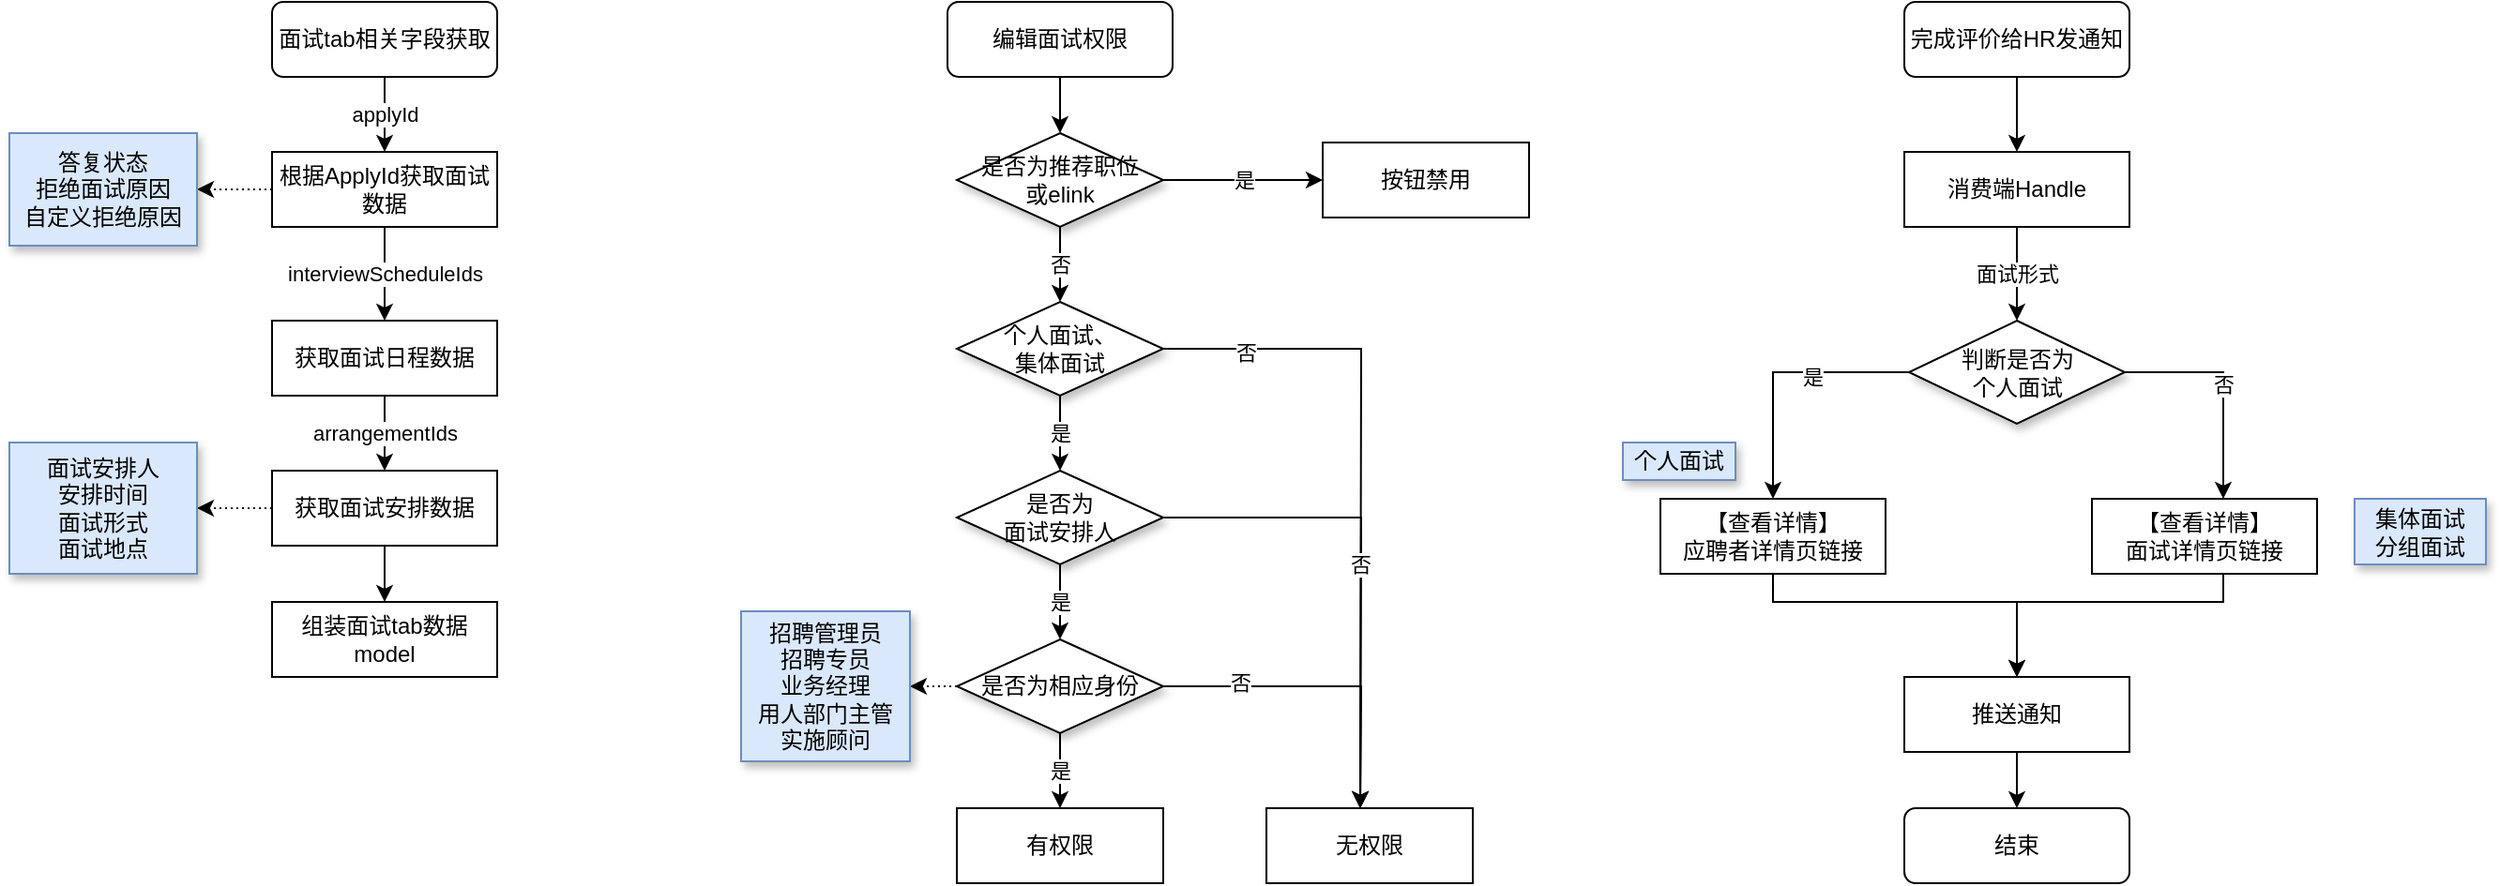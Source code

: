 <mxfile version="14.6.6" type="github">
  <diagram id="6a731a19-8d31-9384-78a2-239565b7b9f0" name="Page-1">
    <mxGraphModel dx="1038" dy="579" grid="1" gridSize="10" guides="1" tooltips="1" connect="1" arrows="1" fold="1" page="1" pageScale="1" pageWidth="4681" pageHeight="3300" background="#ffffff" math="0" shadow="0">
      <root>
        <mxCell id="0" />
        <mxCell id="1" parent="0" />
        <mxCell id="SmcHtSHSbykFVl87_0V5-1784" value="applyId" style="edgeStyle=orthogonalEdgeStyle;rounded=0;orthogonalLoop=1;jettySize=auto;html=1;" edge="1" parent="1" source="SmcHtSHSbykFVl87_0V5-1779" target="SmcHtSHSbykFVl87_0V5-1780">
          <mxGeometry relative="1" as="geometry" />
        </mxCell>
        <mxCell id="SmcHtSHSbykFVl87_0V5-1779" value="面试tab相关字段获取" style="rounded=1;whiteSpace=wrap;html=1;" vertex="1" parent="1">
          <mxGeometry x="250" y="20" width="120" height="40" as="geometry" />
        </mxCell>
        <mxCell id="SmcHtSHSbykFVl87_0V5-1785" value="interviewScheduleIds" style="edgeStyle=orthogonalEdgeStyle;rounded=0;orthogonalLoop=1;jettySize=auto;html=1;" edge="1" parent="1" source="SmcHtSHSbykFVl87_0V5-1780" target="SmcHtSHSbykFVl87_0V5-1781">
          <mxGeometry relative="1" as="geometry" />
        </mxCell>
        <mxCell id="SmcHtSHSbykFVl87_0V5-1792" value="" style="edgeStyle=orthogonalEdgeStyle;rounded=0;orthogonalLoop=1;jettySize=auto;html=1;dashed=1;dashPattern=1 2;" edge="1" parent="1" source="SmcHtSHSbykFVl87_0V5-1780" target="SmcHtSHSbykFVl87_0V5-1788">
          <mxGeometry relative="1" as="geometry" />
        </mxCell>
        <mxCell id="SmcHtSHSbykFVl87_0V5-1780" value="根据ApplyId获取面试数据" style="rounded=0;whiteSpace=wrap;html=1;" vertex="1" parent="1">
          <mxGeometry x="250" y="100" width="120" height="40" as="geometry" />
        </mxCell>
        <mxCell id="SmcHtSHSbykFVl87_0V5-1786" value="arrangementIds" style="edgeStyle=orthogonalEdgeStyle;rounded=0;orthogonalLoop=1;jettySize=auto;html=1;" edge="1" parent="1" source="SmcHtSHSbykFVl87_0V5-1781" target="SmcHtSHSbykFVl87_0V5-1782">
          <mxGeometry relative="1" as="geometry" />
        </mxCell>
        <mxCell id="SmcHtSHSbykFVl87_0V5-1781" value="获取面试日程数据" style="rounded=0;whiteSpace=wrap;html=1;" vertex="1" parent="1">
          <mxGeometry x="250" y="190" width="120" height="40" as="geometry" />
        </mxCell>
        <mxCell id="SmcHtSHSbykFVl87_0V5-1787" value="" style="edgeStyle=orthogonalEdgeStyle;rounded=0;orthogonalLoop=1;jettySize=auto;html=1;" edge="1" parent="1" source="SmcHtSHSbykFVl87_0V5-1782" target="SmcHtSHSbykFVl87_0V5-1783">
          <mxGeometry relative="1" as="geometry" />
        </mxCell>
        <mxCell id="SmcHtSHSbykFVl87_0V5-1793" value="" style="edgeStyle=orthogonalEdgeStyle;rounded=0;orthogonalLoop=1;jettySize=auto;html=1;dashed=1;dashPattern=1 2;" edge="1" parent="1" source="SmcHtSHSbykFVl87_0V5-1782" target="SmcHtSHSbykFVl87_0V5-1789">
          <mxGeometry relative="1" as="geometry" />
        </mxCell>
        <mxCell id="SmcHtSHSbykFVl87_0V5-1782" value="获取面试安排数据" style="rounded=0;whiteSpace=wrap;html=1;" vertex="1" parent="1">
          <mxGeometry x="250" y="270" width="120" height="40" as="geometry" />
        </mxCell>
        <mxCell id="SmcHtSHSbykFVl87_0V5-1783" value="组装面试tab数据model" style="rounded=0;whiteSpace=wrap;html=1;" vertex="1" parent="1">
          <mxGeometry x="250" y="340" width="120" height="40" as="geometry" />
        </mxCell>
        <mxCell id="SmcHtSHSbykFVl87_0V5-1788" value="答复状态&lt;br&gt;拒绝面试原因&lt;br&gt;自定义拒绝原因" style="text;html=1;strokeColor=#6c8ebf;fillColor=#dae8fc;align=center;verticalAlign=middle;whiteSpace=wrap;rounded=0;shadow=1;" vertex="1" parent="1">
          <mxGeometry x="110" y="90" width="100" height="60" as="geometry" />
        </mxCell>
        <mxCell id="SmcHtSHSbykFVl87_0V5-1789" value="面试安排人&lt;br&gt;&lt;div&gt;&lt;span&gt;安排时间&lt;/span&gt;&lt;/div&gt;面试形式&lt;br&gt;面试地点" style="text;html=1;strokeColor=#6c8ebf;fillColor=#dae8fc;align=center;verticalAlign=middle;whiteSpace=wrap;rounded=0;shadow=1;" vertex="1" parent="1">
          <mxGeometry x="110" y="255" width="100" height="70" as="geometry" />
        </mxCell>
        <mxCell id="SmcHtSHSbykFVl87_0V5-1818" value="" style="edgeStyle=orthogonalEdgeStyle;rounded=0;orthogonalLoop=1;jettySize=auto;html=1;" edge="1" parent="1" source="SmcHtSHSbykFVl87_0V5-1794" target="SmcHtSHSbykFVl87_0V5-1816">
          <mxGeometry relative="1" as="geometry" />
        </mxCell>
        <mxCell id="SmcHtSHSbykFVl87_0V5-1794" value="编辑面试权限" style="rounded=1;whiteSpace=wrap;html=1;" vertex="1" parent="1">
          <mxGeometry x="610" y="20" width="120" height="40" as="geometry" />
        </mxCell>
        <mxCell id="SmcHtSHSbykFVl87_0V5-1802" value="是" style="edgeStyle=orthogonalEdgeStyle;rounded=0;orthogonalLoop=1;jettySize=auto;html=1;" edge="1" parent="1" source="SmcHtSHSbykFVl87_0V5-1796" target="SmcHtSHSbykFVl87_0V5-1799">
          <mxGeometry relative="1" as="geometry" />
        </mxCell>
        <mxCell id="SmcHtSHSbykFVl87_0V5-1808" style="edgeStyle=orthogonalEdgeStyle;rounded=0;orthogonalLoop=1;jettySize=auto;html=1;" edge="1" parent="1" source="SmcHtSHSbykFVl87_0V5-1796">
          <mxGeometry relative="1" as="geometry">
            <mxPoint x="830" y="450" as="targetPoint" />
          </mxGeometry>
        </mxCell>
        <mxCell id="SmcHtSHSbykFVl87_0V5-1812" value="否" style="edgeLabel;html=1;align=center;verticalAlign=middle;resizable=0;points=[];" vertex="1" connectable="0" parent="SmcHtSHSbykFVl87_0V5-1808">
          <mxGeometry x="-0.753" y="-2" relative="1" as="geometry">
            <mxPoint as="offset" />
          </mxGeometry>
        </mxCell>
        <mxCell id="SmcHtSHSbykFVl87_0V5-1796" value="个人面试、&lt;br&gt;集体面试" style="rhombus;whiteSpace=wrap;html=1;shadow=1;" vertex="1" parent="1">
          <mxGeometry x="615" y="180" width="110" height="50" as="geometry" />
        </mxCell>
        <mxCell id="SmcHtSHSbykFVl87_0V5-1797" value="有权限" style="rounded=0;whiteSpace=wrap;html=1;" vertex="1" parent="1">
          <mxGeometry x="615" y="450" width="110" height="40" as="geometry" />
        </mxCell>
        <mxCell id="SmcHtSHSbykFVl87_0V5-1798" value="无权限" style="rounded=0;whiteSpace=wrap;html=1;" vertex="1" parent="1">
          <mxGeometry x="780" y="450" width="110" height="40" as="geometry" />
        </mxCell>
        <mxCell id="SmcHtSHSbykFVl87_0V5-1803" value="是" style="edgeStyle=orthogonalEdgeStyle;rounded=0;orthogonalLoop=1;jettySize=auto;html=1;" edge="1" parent="1" source="SmcHtSHSbykFVl87_0V5-1799" target="SmcHtSHSbykFVl87_0V5-1800">
          <mxGeometry relative="1" as="geometry" />
        </mxCell>
        <mxCell id="SmcHtSHSbykFVl87_0V5-1810" value="否" style="edgeStyle=orthogonalEdgeStyle;rounded=0;orthogonalLoop=1;jettySize=auto;html=1;" edge="1" parent="1" source="SmcHtSHSbykFVl87_0V5-1799">
          <mxGeometry relative="1" as="geometry">
            <mxPoint x="830" y="450" as="targetPoint" />
          </mxGeometry>
        </mxCell>
        <mxCell id="SmcHtSHSbykFVl87_0V5-1799" value="是否为&lt;br&gt;面试安排人" style="rhombus;whiteSpace=wrap;html=1;shadow=1;" vertex="1" parent="1">
          <mxGeometry x="615" y="270" width="110" height="50" as="geometry" />
        </mxCell>
        <mxCell id="SmcHtSHSbykFVl87_0V5-1804" value="是" style="edgeStyle=orthogonalEdgeStyle;rounded=0;orthogonalLoop=1;jettySize=auto;html=1;" edge="1" parent="1" source="SmcHtSHSbykFVl87_0V5-1800" target="SmcHtSHSbykFVl87_0V5-1797">
          <mxGeometry relative="1" as="geometry" />
        </mxCell>
        <mxCell id="SmcHtSHSbykFVl87_0V5-1811" style="edgeStyle=orthogonalEdgeStyle;rounded=0;orthogonalLoop=1;jettySize=auto;html=1;" edge="1" parent="1" source="SmcHtSHSbykFVl87_0V5-1800">
          <mxGeometry relative="1" as="geometry">
            <mxPoint x="830" y="450" as="targetPoint" />
          </mxGeometry>
        </mxCell>
        <mxCell id="SmcHtSHSbykFVl87_0V5-1813" value="否" style="edgeLabel;html=1;align=center;verticalAlign=middle;resizable=0;points=[];" vertex="1" connectable="0" parent="SmcHtSHSbykFVl87_0V5-1811">
          <mxGeometry x="-0.518" y="2" relative="1" as="geometry">
            <mxPoint as="offset" />
          </mxGeometry>
        </mxCell>
        <mxCell id="SmcHtSHSbykFVl87_0V5-1815" value="" style="edgeStyle=orthogonalEdgeStyle;rounded=0;orthogonalLoop=1;jettySize=auto;html=1;dashed=1;dashPattern=1 2;" edge="1" parent="1" source="SmcHtSHSbykFVl87_0V5-1800" target="SmcHtSHSbykFVl87_0V5-1814">
          <mxGeometry relative="1" as="geometry" />
        </mxCell>
        <mxCell id="SmcHtSHSbykFVl87_0V5-1800" value="是否为相应身份" style="rhombus;whiteSpace=wrap;html=1;shadow=1;" vertex="1" parent="1">
          <mxGeometry x="615" y="360" width="110" height="50" as="geometry" />
        </mxCell>
        <mxCell id="SmcHtSHSbykFVl87_0V5-1814" value="招聘管理员&lt;br&gt;招聘专员&lt;br&gt;业务经理&lt;br&gt;用人部门主管&lt;br&gt;实施顾问" style="text;html=1;strokeColor=#6c8ebf;fillColor=#dae8fc;align=center;verticalAlign=middle;whiteSpace=wrap;rounded=0;shadow=1;" vertex="1" parent="1">
          <mxGeometry x="500" y="345" width="90" height="80" as="geometry" />
        </mxCell>
        <mxCell id="SmcHtSHSbykFVl87_0V5-1819" value="否" style="edgeStyle=orthogonalEdgeStyle;rounded=0;orthogonalLoop=1;jettySize=auto;html=1;" edge="1" parent="1" source="SmcHtSHSbykFVl87_0V5-1816" target="SmcHtSHSbykFVl87_0V5-1796">
          <mxGeometry relative="1" as="geometry" />
        </mxCell>
        <mxCell id="SmcHtSHSbykFVl87_0V5-1821" value="是" style="edgeStyle=orthogonalEdgeStyle;rounded=0;orthogonalLoop=1;jettySize=auto;html=1;" edge="1" parent="1" source="SmcHtSHSbykFVl87_0V5-1816" target="SmcHtSHSbykFVl87_0V5-1820">
          <mxGeometry relative="1" as="geometry" />
        </mxCell>
        <mxCell id="SmcHtSHSbykFVl87_0V5-1816" value="是否为推荐职位&lt;br&gt;或elink" style="rhombus;whiteSpace=wrap;html=1;shadow=1;" vertex="1" parent="1">
          <mxGeometry x="615" y="90" width="110" height="50" as="geometry" />
        </mxCell>
        <mxCell id="SmcHtSHSbykFVl87_0V5-1820" value="按钮禁用" style="rounded=0;whiteSpace=wrap;html=1;" vertex="1" parent="1">
          <mxGeometry x="810" y="95" width="110" height="40" as="geometry" />
        </mxCell>
        <mxCell id="SmcHtSHSbykFVl87_0V5-1825" value="" style="edgeStyle=orthogonalEdgeStyle;rounded=0;orthogonalLoop=1;jettySize=auto;html=1;" edge="1" parent="1" source="SmcHtSHSbykFVl87_0V5-1822" target="SmcHtSHSbykFVl87_0V5-1823">
          <mxGeometry relative="1" as="geometry" />
        </mxCell>
        <mxCell id="SmcHtSHSbykFVl87_0V5-1822" value="完成评价给HR发通知" style="rounded=1;whiteSpace=wrap;html=1;" vertex="1" parent="1">
          <mxGeometry x="1120" y="20" width="120" height="40" as="geometry" />
        </mxCell>
        <mxCell id="SmcHtSHSbykFVl87_0V5-1826" value="面试形式" style="edgeStyle=orthogonalEdgeStyle;rounded=0;orthogonalLoop=1;jettySize=auto;html=1;" edge="1" parent="1" source="SmcHtSHSbykFVl87_0V5-1823" target="SmcHtSHSbykFVl87_0V5-1824">
          <mxGeometry relative="1" as="geometry" />
        </mxCell>
        <mxCell id="SmcHtSHSbykFVl87_0V5-1823" value="消费端Handle" style="rounded=0;whiteSpace=wrap;html=1;" vertex="1" parent="1">
          <mxGeometry x="1120" y="100" width="120" height="40" as="geometry" />
        </mxCell>
        <mxCell id="SmcHtSHSbykFVl87_0V5-1831" value="" style="edgeStyle=orthogonalEdgeStyle;rounded=0;orthogonalLoop=1;jettySize=auto;html=1;" edge="1" parent="1" source="SmcHtSHSbykFVl87_0V5-1824" target="SmcHtSHSbykFVl87_0V5-1827">
          <mxGeometry relative="1" as="geometry" />
        </mxCell>
        <mxCell id="SmcHtSHSbykFVl87_0V5-1832" value="是" style="edgeLabel;html=1;align=center;verticalAlign=middle;resizable=0;points=[];" vertex="1" connectable="0" parent="SmcHtSHSbykFVl87_0V5-1831">
          <mxGeometry x="-0.25" y="2" relative="1" as="geometry">
            <mxPoint x="1" as="offset" />
          </mxGeometry>
        </mxCell>
        <mxCell id="SmcHtSHSbykFVl87_0V5-1833" style="edgeStyle=orthogonalEdgeStyle;rounded=0;orthogonalLoop=1;jettySize=auto;html=1;" edge="1" parent="1" source="SmcHtSHSbykFVl87_0V5-1824" target="SmcHtSHSbykFVl87_0V5-1828">
          <mxGeometry relative="1" as="geometry">
            <Array as="points">
              <mxPoint x="1290" y="218" />
            </Array>
          </mxGeometry>
        </mxCell>
        <mxCell id="SmcHtSHSbykFVl87_0V5-1834" value="否" style="edgeLabel;html=1;align=center;verticalAlign=middle;resizable=0;points=[];" vertex="1" connectable="0" parent="SmcHtSHSbykFVl87_0V5-1833">
          <mxGeometry x="-0.02" relative="1" as="geometry">
            <mxPoint as="offset" />
          </mxGeometry>
        </mxCell>
        <mxCell id="SmcHtSHSbykFVl87_0V5-1824" value="判断是否为&lt;br&gt;个人面试" style="rhombus;whiteSpace=wrap;html=1;shadow=1;" vertex="1" parent="1">
          <mxGeometry x="1122.5" y="190" width="115" height="55" as="geometry" />
        </mxCell>
        <mxCell id="SmcHtSHSbykFVl87_0V5-1835" style="edgeStyle=orthogonalEdgeStyle;rounded=0;orthogonalLoop=1;jettySize=auto;html=1;" edge="1" parent="1" source="SmcHtSHSbykFVl87_0V5-1827" target="SmcHtSHSbykFVl87_0V5-1829">
          <mxGeometry relative="1" as="geometry">
            <Array as="points">
              <mxPoint x="1050" y="340" />
              <mxPoint x="1180" y="340" />
            </Array>
          </mxGeometry>
        </mxCell>
        <mxCell id="SmcHtSHSbykFVl87_0V5-1827" value="【查看详情】&lt;br&gt;应聘者详情页链接" style="rounded=0;whiteSpace=wrap;html=1;" vertex="1" parent="1">
          <mxGeometry x="990" y="285" width="120" height="40" as="geometry" />
        </mxCell>
        <mxCell id="SmcHtSHSbykFVl87_0V5-1836" style="edgeStyle=orthogonalEdgeStyle;rounded=0;orthogonalLoop=1;jettySize=auto;html=1;entryX=0.5;entryY=0;entryDx=0;entryDy=0;" edge="1" parent="1" source="SmcHtSHSbykFVl87_0V5-1828" target="SmcHtSHSbykFVl87_0V5-1829">
          <mxGeometry relative="1" as="geometry">
            <Array as="points">
              <mxPoint x="1290" y="340" />
              <mxPoint x="1180" y="340" />
            </Array>
          </mxGeometry>
        </mxCell>
        <mxCell id="SmcHtSHSbykFVl87_0V5-1828" value="【查看详情】&lt;br&gt;面试详情页链接" style="rounded=0;whiteSpace=wrap;html=1;" vertex="1" parent="1">
          <mxGeometry x="1220" y="285" width="120" height="40" as="geometry" />
        </mxCell>
        <mxCell id="SmcHtSHSbykFVl87_0V5-1837" value="" style="edgeStyle=orthogonalEdgeStyle;rounded=0;orthogonalLoop=1;jettySize=auto;html=1;" edge="1" parent="1" source="SmcHtSHSbykFVl87_0V5-1829" target="SmcHtSHSbykFVl87_0V5-1830">
          <mxGeometry relative="1" as="geometry" />
        </mxCell>
        <mxCell id="SmcHtSHSbykFVl87_0V5-1829" value="推送通知" style="rounded=0;whiteSpace=wrap;html=1;" vertex="1" parent="1">
          <mxGeometry x="1120" y="380" width="120" height="40" as="geometry" />
        </mxCell>
        <mxCell id="SmcHtSHSbykFVl87_0V5-1830" value="结束" style="rounded=1;whiteSpace=wrap;html=1;" vertex="1" parent="1">
          <mxGeometry x="1120" y="450" width="120" height="40" as="geometry" />
        </mxCell>
        <mxCell id="SmcHtSHSbykFVl87_0V5-1838" value="个人面试" style="text;html=1;strokeColor=#6c8ebf;fillColor=#dae8fc;align=center;verticalAlign=middle;whiteSpace=wrap;rounded=0;shadow=1;" vertex="1" parent="1">
          <mxGeometry x="970" y="255" width="60" height="20" as="geometry" />
        </mxCell>
        <mxCell id="SmcHtSHSbykFVl87_0V5-1839" value="集体面试&lt;br&gt;分组面试" style="text;html=1;strokeColor=#6c8ebf;fillColor=#dae8fc;align=center;verticalAlign=middle;whiteSpace=wrap;rounded=0;shadow=1;" vertex="1" parent="1">
          <mxGeometry x="1360" y="285" width="70" height="35" as="geometry" />
        </mxCell>
      </root>
    </mxGraphModel>
  </diagram>
</mxfile>
